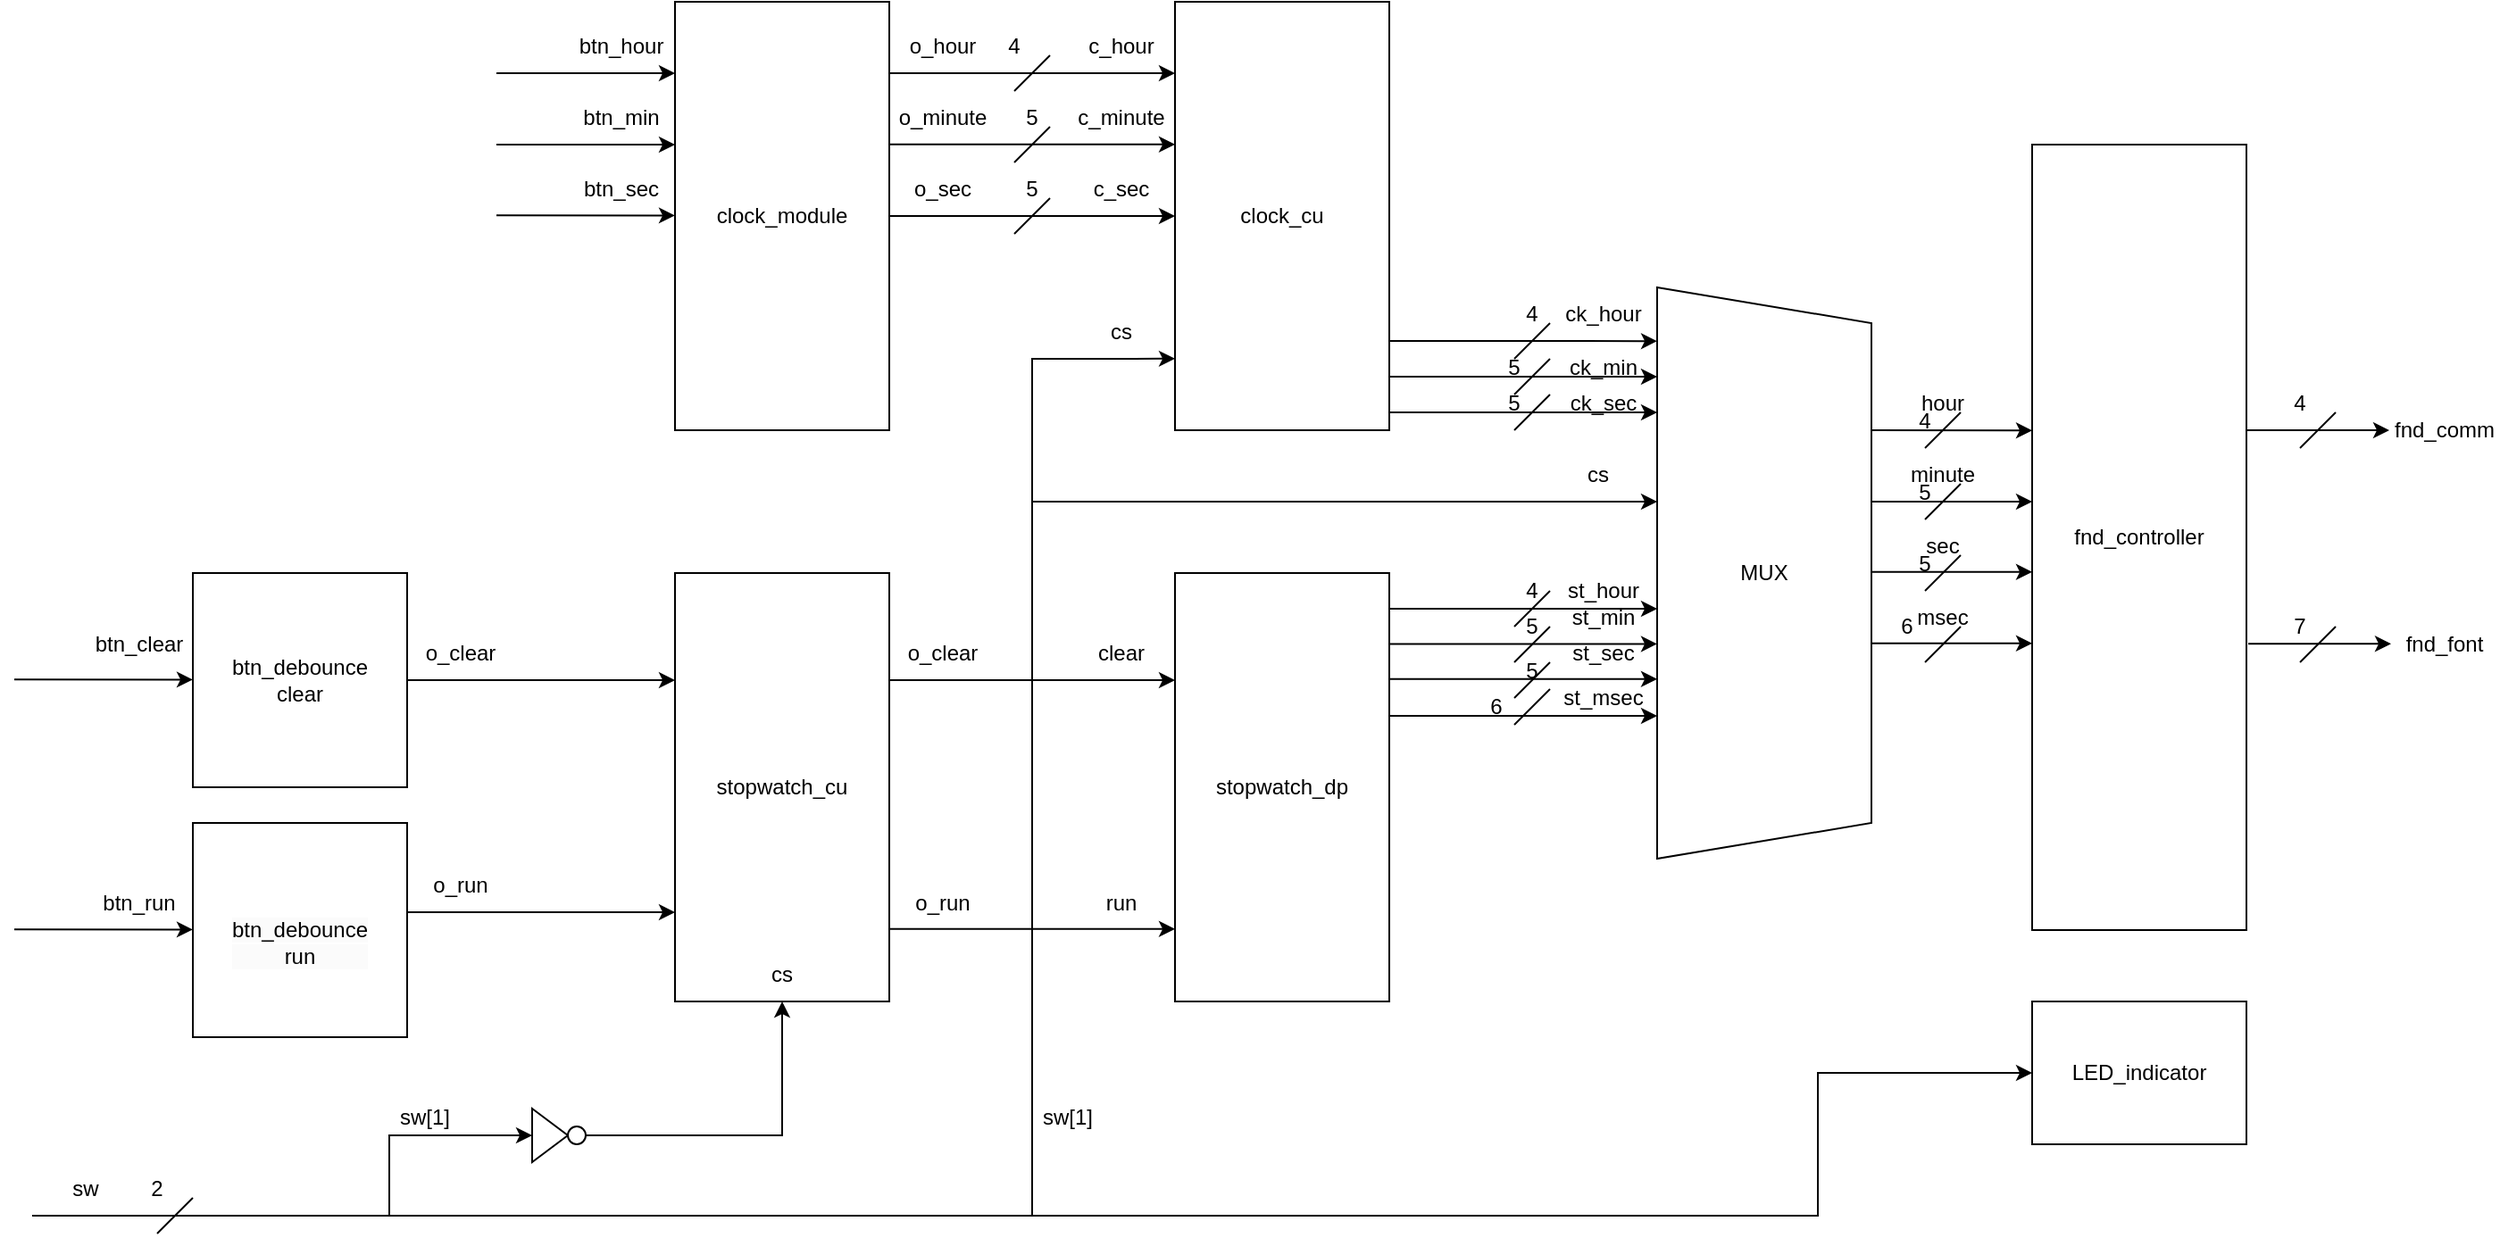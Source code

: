 <mxfile version="26.1.3">
  <diagram name="페이지-1" id="EPLfaW-TXkGGqRJnJZcP">
    <mxGraphModel dx="2012" dy="647" grid="1" gridSize="10" guides="1" tooltips="1" connect="1" arrows="1" fold="1" page="1" pageScale="1" pageWidth="827" pageHeight="1169" math="0" shadow="0">
      <root>
        <mxCell id="0" />
        <mxCell id="1" parent="0" />
        <mxCell id="nv1rookt5dxCsIez9P6t-1" value="btn_debounce&lt;div&gt;clear&lt;/div&gt;" style="rounded=0;whiteSpace=wrap;html=1;" parent="1" vertex="1">
          <mxGeometry x="10" y="560" width="120" height="120" as="geometry" />
        </mxCell>
        <mxCell id="nv1rookt5dxCsIez9P6t-2" value="&lt;br&gt;&lt;span style=&quot;color: rgb(0, 0, 0); font-family: Helvetica; font-size: 12px; font-style: normal; font-variant-ligatures: normal; font-variant-caps: normal; font-weight: 400; letter-spacing: normal; orphans: 2; text-align: center; text-indent: 0px; text-transform: none; widows: 2; word-spacing: 0px; -webkit-text-stroke-width: 0px; white-space: normal; background-color: rgb(251, 251, 251); text-decoration-thickness: initial; text-decoration-style: initial; text-decoration-color: initial; float: none; display: inline !important;&quot;&gt;btn_debounce&lt;/span&gt;&lt;div style=&quot;forced-color-adjust: none; color: rgb(0, 0, 0); font-family: Helvetica; font-size: 12px; font-style: normal; font-variant-ligatures: normal; font-variant-caps: normal; font-weight: 400; letter-spacing: normal; orphans: 2; text-align: center; text-indent: 0px; text-transform: none; widows: 2; word-spacing: 0px; -webkit-text-stroke-width: 0px; white-space: normal; background-color: rgb(251, 251, 251); text-decoration-thickness: initial; text-decoration-style: initial; text-decoration-color: initial;&quot;&gt;run&lt;/div&gt;" style="rounded=0;whiteSpace=wrap;html=1;" parent="1" vertex="1">
          <mxGeometry x="10" y="700" width="120" height="120" as="geometry" />
        </mxCell>
        <mxCell id="nv1rookt5dxCsIez9P6t-4" value="clock_module" style="rounded=0;whiteSpace=wrap;html=1;" parent="1" vertex="1">
          <mxGeometry x="280" y="240" width="120" height="240" as="geometry" />
        </mxCell>
        <mxCell id="nv1rookt5dxCsIez9P6t-5" value="stopwatch_cu" style="rounded=0;whiteSpace=wrap;html=1;" parent="1" vertex="1">
          <mxGeometry x="280" y="560" width="120" height="240" as="geometry" />
        </mxCell>
        <mxCell id="nv1rookt5dxCsIez9P6t-6" value="clock_cu" style="rounded=0;whiteSpace=wrap;html=1;" parent="1" vertex="1">
          <mxGeometry x="560" y="240" width="120" height="240" as="geometry" />
        </mxCell>
        <mxCell id="nv1rookt5dxCsIez9P6t-7" value="stopwatch_dp" style="rounded=0;whiteSpace=wrap;html=1;" parent="1" vertex="1">
          <mxGeometry x="560" y="560" width="120" height="240" as="geometry" />
        </mxCell>
        <mxCell id="nv1rookt5dxCsIez9P6t-8" value="" style="shape=trapezoid;perimeter=trapezoidPerimeter;whiteSpace=wrap;html=1;fixedSize=1;rotation=90;" parent="1" vertex="1">
          <mxGeometry x="730" y="500" width="320" height="120" as="geometry" />
        </mxCell>
        <mxCell id="nv1rookt5dxCsIez9P6t-9" value="fnd_controller" style="rounded=0;whiteSpace=wrap;html=1;" parent="1" vertex="1">
          <mxGeometry x="1040" y="320" width="120" height="440" as="geometry" />
        </mxCell>
        <mxCell id="nv1rookt5dxCsIez9P6t-11" value="LED_indicator" style="rounded=0;whiteSpace=wrap;html=1;" parent="1" vertex="1">
          <mxGeometry x="1040" y="800" width="120" height="80" as="geometry" />
        </mxCell>
        <mxCell id="nv1rookt5dxCsIez9P6t-12" value="" style="endArrow=classic;html=1;rounded=0;entryX=0;entryY=0.667;entryDx=0;entryDy=0;entryPerimeter=0;" parent="1" edge="1">
          <mxGeometry width="50" height="50" relative="1" as="geometry">
            <mxPoint x="-90" y="619.66" as="sourcePoint" />
            <mxPoint x="10" y="619.7" as="targetPoint" />
          </mxGeometry>
        </mxCell>
        <mxCell id="nv1rookt5dxCsIez9P6t-13" value="" style="endArrow=classic;html=1;rounded=0;entryX=0;entryY=0.667;entryDx=0;entryDy=0;entryPerimeter=0;" parent="1" edge="1">
          <mxGeometry width="50" height="50" relative="1" as="geometry">
            <mxPoint x="-90" y="759.66" as="sourcePoint" />
            <mxPoint x="10" y="759.7" as="targetPoint" />
          </mxGeometry>
        </mxCell>
        <mxCell id="nv1rookt5dxCsIez9P6t-14" value="" style="endArrow=classic;html=1;rounded=0;entryX=0;entryY=0.25;entryDx=0;entryDy=0;" parent="1" target="nv1rookt5dxCsIez9P6t-5" edge="1">
          <mxGeometry width="50" height="50" relative="1" as="geometry">
            <mxPoint x="130" y="620" as="sourcePoint" />
            <mxPoint x="180" y="570" as="targetPoint" />
          </mxGeometry>
        </mxCell>
        <mxCell id="nv1rookt5dxCsIez9P6t-15" value="" style="endArrow=classic;html=1;rounded=0;entryX=0;entryY=0.25;entryDx=0;entryDy=0;" parent="1" edge="1">
          <mxGeometry width="50" height="50" relative="1" as="geometry">
            <mxPoint x="130" y="750" as="sourcePoint" />
            <mxPoint x="280" y="750" as="targetPoint" />
          </mxGeometry>
        </mxCell>
        <mxCell id="nv1rookt5dxCsIez9P6t-17" value="" style="endArrow=classic;html=1;rounded=0;entryX=0;entryY=0.667;entryDx=0;entryDy=0;entryPerimeter=0;" parent="1" edge="1">
          <mxGeometry width="50" height="50" relative="1" as="geometry">
            <mxPoint x="180" y="280.0" as="sourcePoint" />
            <mxPoint x="280" y="280.04" as="targetPoint" />
          </mxGeometry>
        </mxCell>
        <mxCell id="nv1rookt5dxCsIez9P6t-18" value="" style="endArrow=classic;html=1;rounded=0;entryX=0;entryY=0.667;entryDx=0;entryDy=0;entryPerimeter=0;" parent="1" edge="1">
          <mxGeometry width="50" height="50" relative="1" as="geometry">
            <mxPoint x="180" y="320.0" as="sourcePoint" />
            <mxPoint x="280" y="320.04" as="targetPoint" />
          </mxGeometry>
        </mxCell>
        <mxCell id="nv1rookt5dxCsIez9P6t-19" value="" style="endArrow=classic;html=1;rounded=0;entryX=0;entryY=0.667;entryDx=0;entryDy=0;entryPerimeter=0;" parent="1" edge="1">
          <mxGeometry width="50" height="50" relative="1" as="geometry">
            <mxPoint x="180" y="359.66" as="sourcePoint" />
            <mxPoint x="280" y="359.7" as="targetPoint" />
          </mxGeometry>
        </mxCell>
        <mxCell id="nv1rookt5dxCsIez9P6t-20" value="btn_clear" style="text;html=1;align=center;verticalAlign=middle;whiteSpace=wrap;rounded=0;" parent="1" vertex="1">
          <mxGeometry x="-50" y="585" width="60" height="30" as="geometry" />
        </mxCell>
        <mxCell id="nv1rookt5dxCsIez9P6t-21" value="btn_run" style="text;html=1;align=center;verticalAlign=middle;whiteSpace=wrap;rounded=0;" parent="1" vertex="1">
          <mxGeometry x="-50" y="730" width="60" height="30" as="geometry" />
        </mxCell>
        <mxCell id="nv1rookt5dxCsIez9P6t-22" value="btn_hour" style="text;html=1;align=center;verticalAlign=middle;whiteSpace=wrap;rounded=0;" parent="1" vertex="1">
          <mxGeometry x="220" y="250" width="60" height="30" as="geometry" />
        </mxCell>
        <mxCell id="nv1rookt5dxCsIez9P6t-23" value="btn_min" style="text;html=1;align=center;verticalAlign=middle;whiteSpace=wrap;rounded=0;" parent="1" vertex="1">
          <mxGeometry x="220" y="290" width="60" height="30" as="geometry" />
        </mxCell>
        <mxCell id="nv1rookt5dxCsIez9P6t-24" value="btn_sec" style="text;html=1;align=center;verticalAlign=middle;whiteSpace=wrap;rounded=0;" parent="1" vertex="1">
          <mxGeometry x="220" y="330" width="60" height="30" as="geometry" />
        </mxCell>
        <mxCell id="nv1rookt5dxCsIez9P6t-26" value="" style="endArrow=classic;html=1;rounded=0;entryX=0;entryY=0.333;entryDx=0;entryDy=0;entryPerimeter=0;exitX=0.996;exitY=0.333;exitDx=0;exitDy=0;exitPerimeter=0;" parent="1" source="nv1rookt5dxCsIez9P6t-4" target="nv1rookt5dxCsIez9P6t-6" edge="1">
          <mxGeometry width="50" height="50" relative="1" as="geometry">
            <mxPoint x="420" y="320.0" as="sourcePoint" />
            <mxPoint x="520" y="320.04" as="targetPoint" />
          </mxGeometry>
        </mxCell>
        <mxCell id="nv1rookt5dxCsIez9P6t-27" value="" style="endArrow=classic;html=1;rounded=0;entryX=0;entryY=0.5;entryDx=0;entryDy=0;exitX=1;exitY=0.5;exitDx=0;exitDy=0;" parent="1" source="nv1rookt5dxCsIez9P6t-4" target="nv1rookt5dxCsIez9P6t-6" edge="1">
          <mxGeometry width="50" height="50" relative="1" as="geometry">
            <mxPoint x="420" y="359.66" as="sourcePoint" />
            <mxPoint x="520" y="359.7" as="targetPoint" />
          </mxGeometry>
        </mxCell>
        <mxCell id="nv1rookt5dxCsIez9P6t-28" value="o_hour" style="text;html=1;align=center;verticalAlign=middle;whiteSpace=wrap;rounded=0;" parent="1" vertex="1">
          <mxGeometry x="400" y="250" width="60" height="30" as="geometry" />
        </mxCell>
        <mxCell id="nv1rookt5dxCsIez9P6t-29" value="o_minute" style="text;html=1;align=center;verticalAlign=middle;whiteSpace=wrap;rounded=0;" parent="1" vertex="1">
          <mxGeometry x="400" y="290" width="60" height="30" as="geometry" />
        </mxCell>
        <mxCell id="nv1rookt5dxCsIez9P6t-30" value="o_sec" style="text;html=1;align=center;verticalAlign=middle;whiteSpace=wrap;rounded=0;" parent="1" vertex="1">
          <mxGeometry x="400" y="330" width="60" height="30" as="geometry" />
        </mxCell>
        <mxCell id="nv1rookt5dxCsIez9P6t-32" value="c_hour" style="text;html=1;align=center;verticalAlign=middle;whiteSpace=wrap;rounded=0;" parent="1" vertex="1">
          <mxGeometry x="500" y="250" width="60" height="30" as="geometry" />
        </mxCell>
        <mxCell id="nv1rookt5dxCsIez9P6t-33" value="c_minute" style="text;html=1;align=center;verticalAlign=middle;whiteSpace=wrap;rounded=0;" parent="1" vertex="1">
          <mxGeometry x="500" y="290" width="60" height="30" as="geometry" />
        </mxCell>
        <mxCell id="nv1rookt5dxCsIez9P6t-34" value="c_sec" style="text;html=1;align=center;verticalAlign=middle;whiteSpace=wrap;rounded=0;" parent="1" vertex="1">
          <mxGeometry x="500" y="330" width="60" height="30" as="geometry" />
        </mxCell>
        <mxCell id="LRJoukcufkUF9YsDqfzW-1" value="o_clear" style="text;html=1;align=center;verticalAlign=middle;whiteSpace=wrap;rounded=0;" vertex="1" parent="1">
          <mxGeometry x="130" y="590" width="60" height="30" as="geometry" />
        </mxCell>
        <mxCell id="LRJoukcufkUF9YsDqfzW-2" value="o_run" style="text;html=1;align=center;verticalAlign=middle;whiteSpace=wrap;rounded=0;" vertex="1" parent="1">
          <mxGeometry x="130" y="720" width="60" height="30" as="geometry" />
        </mxCell>
        <mxCell id="LRJoukcufkUF9YsDqfzW-3" value="" style="endArrow=classic;html=1;rounded=0;entryX=0;entryY=0.25;entryDx=0;entryDy=0;" edge="1" parent="1" target="nv1rookt5dxCsIez9P6t-7">
          <mxGeometry width="50" height="50" relative="1" as="geometry">
            <mxPoint x="400" y="620" as="sourcePoint" />
            <mxPoint x="450" y="570" as="targetPoint" />
          </mxGeometry>
        </mxCell>
        <mxCell id="LRJoukcufkUF9YsDqfzW-4" value="" style="endArrow=classic;html=1;rounded=0;entryX=0;entryY=0.25;entryDx=0;entryDy=0;" edge="1" parent="1">
          <mxGeometry width="50" height="50" relative="1" as="geometry">
            <mxPoint x="400" y="759.43" as="sourcePoint" />
            <mxPoint x="560" y="759.43" as="targetPoint" />
          </mxGeometry>
        </mxCell>
        <mxCell id="LRJoukcufkUF9YsDqfzW-5" value="" style="endArrow=classic;html=1;rounded=0;entryX=1;entryY=1;entryDx=0;entryDy=0;" edge="1" parent="1" target="nv1rookt5dxCsIez9P6t-32">
          <mxGeometry width="50" height="50" relative="1" as="geometry">
            <mxPoint x="400" y="280" as="sourcePoint" />
            <mxPoint x="450" y="230" as="targetPoint" />
          </mxGeometry>
        </mxCell>
        <mxCell id="LRJoukcufkUF9YsDqfzW-6" value="o_clear" style="text;html=1;align=center;verticalAlign=middle;whiteSpace=wrap;rounded=0;" vertex="1" parent="1">
          <mxGeometry x="400" y="590" width="60" height="30" as="geometry" />
        </mxCell>
        <mxCell id="LRJoukcufkUF9YsDqfzW-7" value="o_run" style="text;html=1;align=center;verticalAlign=middle;whiteSpace=wrap;rounded=0;" vertex="1" parent="1">
          <mxGeometry x="400" y="730" width="60" height="30" as="geometry" />
        </mxCell>
        <mxCell id="LRJoukcufkUF9YsDqfzW-8" value="clear" style="text;html=1;align=center;verticalAlign=middle;whiteSpace=wrap;rounded=0;" vertex="1" parent="1">
          <mxGeometry x="500" y="590" width="60" height="30" as="geometry" />
        </mxCell>
        <mxCell id="LRJoukcufkUF9YsDqfzW-9" value="run" style="text;html=1;align=center;verticalAlign=middle;whiteSpace=wrap;rounded=0;" vertex="1" parent="1">
          <mxGeometry x="500" y="730" width="60" height="30" as="geometry" />
        </mxCell>
        <mxCell id="LRJoukcufkUF9YsDqfzW-11" value="" style="endArrow=classic;html=1;rounded=0;entryX=0.094;entryY=1;entryDx=0;entryDy=0;entryPerimeter=0;" edge="1" parent="1" target="nv1rookt5dxCsIez9P6t-8">
          <mxGeometry width="50" height="50" relative="1" as="geometry">
            <mxPoint x="680" y="430" as="sourcePoint" />
            <mxPoint x="730" y="380" as="targetPoint" />
          </mxGeometry>
        </mxCell>
        <mxCell id="LRJoukcufkUF9YsDqfzW-12" value="" style="endArrow=classic;html=1;rounded=0;entryX=0.094;entryY=1;entryDx=0;entryDy=0;entryPerimeter=0;" edge="1" parent="1">
          <mxGeometry width="50" height="50" relative="1" as="geometry">
            <mxPoint x="680" y="450" as="sourcePoint" />
            <mxPoint x="830" y="450" as="targetPoint" />
          </mxGeometry>
        </mxCell>
        <mxCell id="LRJoukcufkUF9YsDqfzW-13" value="" style="endArrow=classic;html=1;rounded=0;entryX=0.094;entryY=1;entryDx=0;entryDy=0;entryPerimeter=0;" edge="1" parent="1">
          <mxGeometry width="50" height="50" relative="1" as="geometry">
            <mxPoint x="680" y="470" as="sourcePoint" />
            <mxPoint x="830" y="470" as="targetPoint" />
          </mxGeometry>
        </mxCell>
        <mxCell id="LRJoukcufkUF9YsDqfzW-14" value="" style="endArrow=classic;html=1;rounded=0;entryX=0.094;entryY=1;entryDx=0;entryDy=0;entryPerimeter=0;" edge="1" parent="1">
          <mxGeometry width="50" height="50" relative="1" as="geometry">
            <mxPoint x="680" y="580" as="sourcePoint" />
            <mxPoint x="830" y="580" as="targetPoint" />
          </mxGeometry>
        </mxCell>
        <mxCell id="LRJoukcufkUF9YsDqfzW-15" value="" style="endArrow=classic;html=1;rounded=0;entryX=0.094;entryY=1;entryDx=0;entryDy=0;entryPerimeter=0;" edge="1" parent="1">
          <mxGeometry width="50" height="50" relative="1" as="geometry">
            <mxPoint x="680" y="599.71" as="sourcePoint" />
            <mxPoint x="830" y="599.71" as="targetPoint" />
          </mxGeometry>
        </mxCell>
        <mxCell id="LRJoukcufkUF9YsDqfzW-16" value="" style="endArrow=classic;html=1;rounded=0;entryX=0.094;entryY=1;entryDx=0;entryDy=0;entryPerimeter=0;" edge="1" parent="1">
          <mxGeometry width="50" height="50" relative="1" as="geometry">
            <mxPoint x="680" y="619.43" as="sourcePoint" />
            <mxPoint x="830" y="619.43" as="targetPoint" />
          </mxGeometry>
        </mxCell>
        <mxCell id="LRJoukcufkUF9YsDqfzW-17" value="" style="endArrow=classic;html=1;rounded=0;entryX=0.094;entryY=1;entryDx=0;entryDy=0;entryPerimeter=0;" edge="1" parent="1">
          <mxGeometry width="50" height="50" relative="1" as="geometry">
            <mxPoint x="680" y="640" as="sourcePoint" />
            <mxPoint x="830" y="640" as="targetPoint" />
          </mxGeometry>
        </mxCell>
        <mxCell id="LRJoukcufkUF9YsDqfzW-18" value="ck_hour" style="text;html=1;align=center;verticalAlign=middle;whiteSpace=wrap;rounded=0;" vertex="1" parent="1">
          <mxGeometry x="770" y="400" width="60" height="30" as="geometry" />
        </mxCell>
        <mxCell id="LRJoukcufkUF9YsDqfzW-19" value="ck_min" style="text;html=1;align=center;verticalAlign=middle;whiteSpace=wrap;rounded=0;" vertex="1" parent="1">
          <mxGeometry x="770" y="430" width="60" height="30" as="geometry" />
        </mxCell>
        <mxCell id="LRJoukcufkUF9YsDqfzW-20" value="ck_sec" style="text;html=1;align=center;verticalAlign=middle;whiteSpace=wrap;rounded=0;" vertex="1" parent="1">
          <mxGeometry x="770" y="450" width="60" height="30" as="geometry" />
        </mxCell>
        <mxCell id="LRJoukcufkUF9YsDqfzW-21" value="st_hour" style="text;html=1;align=center;verticalAlign=middle;whiteSpace=wrap;rounded=0;" vertex="1" parent="1">
          <mxGeometry x="770" y="555" width="60" height="30" as="geometry" />
        </mxCell>
        <mxCell id="LRJoukcufkUF9YsDqfzW-22" value="st_min" style="text;html=1;align=center;verticalAlign=middle;whiteSpace=wrap;rounded=0;" vertex="1" parent="1">
          <mxGeometry x="770" y="570" width="60" height="30" as="geometry" />
        </mxCell>
        <mxCell id="LRJoukcufkUF9YsDqfzW-23" value="st_sec" style="text;html=1;align=center;verticalAlign=middle;whiteSpace=wrap;rounded=0;" vertex="1" parent="1">
          <mxGeometry x="770" y="590" width="60" height="30" as="geometry" />
        </mxCell>
        <mxCell id="LRJoukcufkUF9YsDqfzW-24" value="st_msec" style="text;html=1;align=center;verticalAlign=middle;whiteSpace=wrap;rounded=0;" vertex="1" parent="1">
          <mxGeometry x="770" y="615" width="60" height="30" as="geometry" />
        </mxCell>
        <mxCell id="LRJoukcufkUF9YsDqfzW-25" value="MUX" style="text;html=1;align=center;verticalAlign=middle;whiteSpace=wrap;rounded=0;" vertex="1" parent="1">
          <mxGeometry x="860" y="545" width="60" height="30" as="geometry" />
        </mxCell>
        <mxCell id="LRJoukcufkUF9YsDqfzW-26" value="" style="endArrow=classic;html=1;rounded=0;entryX=0;entryY=0.364;entryDx=0;entryDy=0;entryPerimeter=0;" edge="1" parent="1" target="nv1rookt5dxCsIez9P6t-9">
          <mxGeometry width="50" height="50" relative="1" as="geometry">
            <mxPoint x="950" y="480" as="sourcePoint" />
            <mxPoint x="1000" y="430" as="targetPoint" />
          </mxGeometry>
        </mxCell>
        <mxCell id="LRJoukcufkUF9YsDqfzW-28" value="" style="endArrow=classic;html=1;rounded=0;entryX=0;entryY=0.364;entryDx=0;entryDy=0;entryPerimeter=0;" edge="1" parent="1">
          <mxGeometry width="50" height="50" relative="1" as="geometry">
            <mxPoint x="950" y="520" as="sourcePoint" />
            <mxPoint x="1040" y="520" as="targetPoint" />
          </mxGeometry>
        </mxCell>
        <mxCell id="LRJoukcufkUF9YsDqfzW-29" value="" style="endArrow=classic;html=1;rounded=0;entryX=0;entryY=0.364;entryDx=0;entryDy=0;entryPerimeter=0;" edge="1" parent="1">
          <mxGeometry width="50" height="50" relative="1" as="geometry">
            <mxPoint x="950" y="559.43" as="sourcePoint" />
            <mxPoint x="1040" y="559.43" as="targetPoint" />
          </mxGeometry>
        </mxCell>
        <mxCell id="LRJoukcufkUF9YsDqfzW-30" value="" style="endArrow=classic;html=1;rounded=0;entryX=0;entryY=0.364;entryDx=0;entryDy=0;entryPerimeter=0;" edge="1" parent="1">
          <mxGeometry width="50" height="50" relative="1" as="geometry">
            <mxPoint x="950" y="599.43" as="sourcePoint" />
            <mxPoint x="1040" y="599.43" as="targetPoint" />
          </mxGeometry>
        </mxCell>
        <mxCell id="LRJoukcufkUF9YsDqfzW-31" value="hour" style="text;html=1;align=center;verticalAlign=middle;whiteSpace=wrap;rounded=0;" vertex="1" parent="1">
          <mxGeometry x="960" y="450" width="60" height="30" as="geometry" />
        </mxCell>
        <mxCell id="LRJoukcufkUF9YsDqfzW-32" value="minute" style="text;html=1;align=center;verticalAlign=middle;whiteSpace=wrap;rounded=0;" vertex="1" parent="1">
          <mxGeometry x="960" y="490" width="60" height="30" as="geometry" />
        </mxCell>
        <mxCell id="LRJoukcufkUF9YsDqfzW-33" value="sec" style="text;html=1;align=center;verticalAlign=middle;whiteSpace=wrap;rounded=0;" vertex="1" parent="1">
          <mxGeometry x="960" y="530" width="60" height="30" as="geometry" />
        </mxCell>
        <mxCell id="LRJoukcufkUF9YsDqfzW-34" value="msec" style="text;html=1;align=center;verticalAlign=middle;whiteSpace=wrap;rounded=0;" vertex="1" parent="1">
          <mxGeometry x="960" y="570" width="60" height="30" as="geometry" />
        </mxCell>
        <mxCell id="LRJoukcufkUF9YsDqfzW-35" value="" style="endArrow=none;html=1;rounded=0;" edge="1" parent="1">
          <mxGeometry width="50" height="50" relative="1" as="geometry">
            <mxPoint x="750" y="440" as="sourcePoint" />
            <mxPoint x="770" y="420" as="targetPoint" />
          </mxGeometry>
        </mxCell>
        <mxCell id="LRJoukcufkUF9YsDqfzW-36" value="" style="endArrow=none;html=1;rounded=0;" edge="1" parent="1">
          <mxGeometry width="50" height="50" relative="1" as="geometry">
            <mxPoint x="750" y="460" as="sourcePoint" />
            <mxPoint x="770" y="440" as="targetPoint" />
          </mxGeometry>
        </mxCell>
        <mxCell id="LRJoukcufkUF9YsDqfzW-37" value="" style="endArrow=none;html=1;rounded=0;" edge="1" parent="1">
          <mxGeometry width="50" height="50" relative="1" as="geometry">
            <mxPoint x="750" y="480" as="sourcePoint" />
            <mxPoint x="770" y="460" as="targetPoint" />
          </mxGeometry>
        </mxCell>
        <mxCell id="LRJoukcufkUF9YsDqfzW-38" value="" style="endArrow=none;html=1;rounded=0;" edge="1" parent="1">
          <mxGeometry width="50" height="50" relative="1" as="geometry">
            <mxPoint x="750" y="590" as="sourcePoint" />
            <mxPoint x="770" y="570" as="targetPoint" />
          </mxGeometry>
        </mxCell>
        <mxCell id="LRJoukcufkUF9YsDqfzW-39" value="" style="endArrow=none;html=1;rounded=0;" edge="1" parent="1">
          <mxGeometry width="50" height="50" relative="1" as="geometry">
            <mxPoint x="750" y="610" as="sourcePoint" />
            <mxPoint x="770" y="590" as="targetPoint" />
          </mxGeometry>
        </mxCell>
        <mxCell id="LRJoukcufkUF9YsDqfzW-40" value="" style="endArrow=none;html=1;rounded=0;" edge="1" parent="1">
          <mxGeometry width="50" height="50" relative="1" as="geometry">
            <mxPoint x="750" y="630" as="sourcePoint" />
            <mxPoint x="770" y="610" as="targetPoint" />
          </mxGeometry>
        </mxCell>
        <mxCell id="LRJoukcufkUF9YsDqfzW-41" value="" style="endArrow=none;html=1;rounded=0;" edge="1" parent="1">
          <mxGeometry width="50" height="50" relative="1" as="geometry">
            <mxPoint x="750" y="645" as="sourcePoint" />
            <mxPoint x="770" y="625" as="targetPoint" />
          </mxGeometry>
        </mxCell>
        <mxCell id="LRJoukcufkUF9YsDqfzW-42" value="" style="endArrow=none;html=1;rounded=0;" edge="1" parent="1">
          <mxGeometry width="50" height="50" relative="1" as="geometry">
            <mxPoint x="980" y="490" as="sourcePoint" />
            <mxPoint x="1000" y="470" as="targetPoint" />
          </mxGeometry>
        </mxCell>
        <mxCell id="LRJoukcufkUF9YsDqfzW-43" value="" style="endArrow=none;html=1;rounded=0;" edge="1" parent="1">
          <mxGeometry width="50" height="50" relative="1" as="geometry">
            <mxPoint x="980" y="530" as="sourcePoint" />
            <mxPoint x="1000" y="510" as="targetPoint" />
          </mxGeometry>
        </mxCell>
        <mxCell id="LRJoukcufkUF9YsDqfzW-44" value="" style="endArrow=none;html=1;rounded=0;" edge="1" parent="1">
          <mxGeometry width="50" height="50" relative="1" as="geometry">
            <mxPoint x="980" y="570" as="sourcePoint" />
            <mxPoint x="1000" y="550" as="targetPoint" />
          </mxGeometry>
        </mxCell>
        <mxCell id="LRJoukcufkUF9YsDqfzW-45" value="" style="endArrow=none;html=1;rounded=0;" edge="1" parent="1">
          <mxGeometry width="50" height="50" relative="1" as="geometry">
            <mxPoint x="980" y="610" as="sourcePoint" />
            <mxPoint x="1000" y="590" as="targetPoint" />
          </mxGeometry>
        </mxCell>
        <mxCell id="LRJoukcufkUF9YsDqfzW-46" value="4" style="text;html=1;align=center;verticalAlign=middle;whiteSpace=wrap;rounded=0;" vertex="1" parent="1">
          <mxGeometry x="730" y="400" width="60" height="30" as="geometry" />
        </mxCell>
        <mxCell id="LRJoukcufkUF9YsDqfzW-48" value="5" style="text;html=1;align=center;verticalAlign=middle;whiteSpace=wrap;rounded=0;" vertex="1" parent="1">
          <mxGeometry x="720" y="430" width="60" height="30" as="geometry" />
        </mxCell>
        <mxCell id="LRJoukcufkUF9YsDqfzW-50" value="5" style="text;html=1;align=center;verticalAlign=middle;whiteSpace=wrap;rounded=0;" vertex="1" parent="1">
          <mxGeometry x="720" y="450" width="60" height="30" as="geometry" />
        </mxCell>
        <mxCell id="LRJoukcufkUF9YsDqfzW-51" value="4" style="text;html=1;align=center;verticalAlign=middle;whiteSpace=wrap;rounded=0;" vertex="1" parent="1">
          <mxGeometry x="730" y="555" width="60" height="30" as="geometry" />
        </mxCell>
        <mxCell id="LRJoukcufkUF9YsDqfzW-52" value="4" style="text;html=1;align=center;verticalAlign=middle;whiteSpace=wrap;rounded=0;" vertex="1" parent="1">
          <mxGeometry x="950" y="460" width="60" height="30" as="geometry" />
        </mxCell>
        <mxCell id="LRJoukcufkUF9YsDqfzW-53" value="5" style="text;html=1;align=center;verticalAlign=middle;whiteSpace=wrap;rounded=0;" vertex="1" parent="1">
          <mxGeometry x="730" y="575" width="60" height="30" as="geometry" />
        </mxCell>
        <mxCell id="LRJoukcufkUF9YsDqfzW-54" value="5" style="text;html=1;align=center;verticalAlign=middle;whiteSpace=wrap;rounded=0;" vertex="1" parent="1">
          <mxGeometry x="730" y="600" width="60" height="30" as="geometry" />
        </mxCell>
        <mxCell id="LRJoukcufkUF9YsDqfzW-56" value="5" style="text;html=1;align=center;verticalAlign=middle;whiteSpace=wrap;rounded=0;" vertex="1" parent="1">
          <mxGeometry x="950" y="500" width="60" height="30" as="geometry" />
        </mxCell>
        <mxCell id="LRJoukcufkUF9YsDqfzW-59" value="5" style="text;html=1;align=center;verticalAlign=middle;whiteSpace=wrap;rounded=0;" vertex="1" parent="1">
          <mxGeometry x="950" y="540" width="60" height="30" as="geometry" />
        </mxCell>
        <mxCell id="LRJoukcufkUF9YsDqfzW-60" value="6" style="text;html=1;align=center;verticalAlign=middle;whiteSpace=wrap;rounded=0;" vertex="1" parent="1">
          <mxGeometry x="940" y="575" width="60" height="30" as="geometry" />
        </mxCell>
        <mxCell id="LRJoukcufkUF9YsDqfzW-62" value="6" style="text;html=1;align=center;verticalAlign=middle;whiteSpace=wrap;rounded=0;" vertex="1" parent="1">
          <mxGeometry x="710" y="620" width="60" height="30" as="geometry" />
        </mxCell>
        <mxCell id="LRJoukcufkUF9YsDqfzW-63" value="" style="endArrow=none;html=1;rounded=0;" edge="1" parent="1">
          <mxGeometry width="50" height="50" relative="1" as="geometry">
            <mxPoint x="470" y="290" as="sourcePoint" />
            <mxPoint x="490" y="270" as="targetPoint" />
          </mxGeometry>
        </mxCell>
        <mxCell id="LRJoukcufkUF9YsDqfzW-64" value="" style="endArrow=none;html=1;rounded=0;" edge="1" parent="1">
          <mxGeometry width="50" height="50" relative="1" as="geometry">
            <mxPoint x="470" y="330" as="sourcePoint" />
            <mxPoint x="490" y="310" as="targetPoint" />
          </mxGeometry>
        </mxCell>
        <mxCell id="LRJoukcufkUF9YsDqfzW-65" value="" style="endArrow=none;html=1;rounded=0;" edge="1" parent="1">
          <mxGeometry width="50" height="50" relative="1" as="geometry">
            <mxPoint x="470" y="370" as="sourcePoint" />
            <mxPoint x="490" y="350" as="targetPoint" />
          </mxGeometry>
        </mxCell>
        <mxCell id="LRJoukcufkUF9YsDqfzW-66" value="4" style="text;html=1;align=center;verticalAlign=middle;whiteSpace=wrap;rounded=0;" vertex="1" parent="1">
          <mxGeometry x="440" y="250" width="60" height="30" as="geometry" />
        </mxCell>
        <mxCell id="LRJoukcufkUF9YsDqfzW-67" value="5" style="text;html=1;align=center;verticalAlign=middle;whiteSpace=wrap;rounded=0;" vertex="1" parent="1">
          <mxGeometry x="450" y="290" width="60" height="30" as="geometry" />
        </mxCell>
        <mxCell id="LRJoukcufkUF9YsDqfzW-68" value="5" style="text;html=1;align=center;verticalAlign=middle;whiteSpace=wrap;rounded=0;" vertex="1" parent="1">
          <mxGeometry x="450" y="330" width="60" height="30" as="geometry" />
        </mxCell>
        <mxCell id="LRJoukcufkUF9YsDqfzW-70" value="" style="endArrow=classic;html=1;rounded=0;" edge="1" parent="1">
          <mxGeometry width="50" height="50" relative="1" as="geometry">
            <mxPoint x="1160" y="480" as="sourcePoint" />
            <mxPoint x="1240" y="480" as="targetPoint" />
          </mxGeometry>
        </mxCell>
        <mxCell id="LRJoukcufkUF9YsDqfzW-71" value="" style="endArrow=classic;html=1;rounded=0;" edge="1" parent="1">
          <mxGeometry width="50" height="50" relative="1" as="geometry">
            <mxPoint x="1161" y="599.66" as="sourcePoint" />
            <mxPoint x="1241" y="599.66" as="targetPoint" />
          </mxGeometry>
        </mxCell>
        <mxCell id="LRJoukcufkUF9YsDqfzW-74" value="" style="endArrow=none;html=1;rounded=0;" edge="1" parent="1">
          <mxGeometry width="50" height="50" relative="1" as="geometry">
            <mxPoint x="1190" y="490" as="sourcePoint" />
            <mxPoint x="1210" y="470" as="targetPoint" />
          </mxGeometry>
        </mxCell>
        <mxCell id="LRJoukcufkUF9YsDqfzW-76" value="" style="endArrow=none;html=1;rounded=0;" edge="1" parent="1">
          <mxGeometry width="50" height="50" relative="1" as="geometry">
            <mxPoint x="1190" y="610" as="sourcePoint" />
            <mxPoint x="1210" y="590" as="targetPoint" />
          </mxGeometry>
        </mxCell>
        <mxCell id="LRJoukcufkUF9YsDqfzW-77" value="fnd_comm" style="text;html=1;align=center;verticalAlign=middle;whiteSpace=wrap;rounded=0;" vertex="1" parent="1">
          <mxGeometry x="1241" y="460" width="60" height="40" as="geometry" />
        </mxCell>
        <mxCell id="LRJoukcufkUF9YsDqfzW-78" value="fnd_font" style="text;html=1;align=center;verticalAlign=middle;whiteSpace=wrap;rounded=0;" vertex="1" parent="1">
          <mxGeometry x="1241" y="585" width="60" height="30" as="geometry" />
        </mxCell>
        <mxCell id="LRJoukcufkUF9YsDqfzW-79" value="4" style="text;html=1;align=center;verticalAlign=middle;whiteSpace=wrap;rounded=0;" vertex="1" parent="1">
          <mxGeometry x="1160" y="450" width="60" height="30" as="geometry" />
        </mxCell>
        <mxCell id="LRJoukcufkUF9YsDqfzW-80" value="7" style="text;html=1;align=center;verticalAlign=middle;whiteSpace=wrap;rounded=0;" vertex="1" parent="1">
          <mxGeometry x="1160" y="575" width="60" height="30" as="geometry" />
        </mxCell>
        <mxCell id="LRJoukcufkUF9YsDqfzW-81" value="" style="endArrow=classic;html=1;rounded=0;entryX=0;entryY=0.5;entryDx=0;entryDy=0;" edge="1" parent="1" target="nv1rookt5dxCsIez9P6t-11">
          <mxGeometry width="50" height="50" relative="1" as="geometry">
            <mxPoint x="-80" y="920" as="sourcePoint" />
            <mxPoint x="400" y="920" as="targetPoint" />
            <Array as="points">
              <mxPoint x="920" y="920" />
              <mxPoint x="920" y="840" />
            </Array>
          </mxGeometry>
        </mxCell>
        <mxCell id="LRJoukcufkUF9YsDqfzW-83" value="" style="endArrow=none;html=1;rounded=0;" edge="1" parent="1">
          <mxGeometry width="50" height="50" relative="1" as="geometry">
            <mxPoint x="-10" y="930" as="sourcePoint" />
            <mxPoint x="10" y="910" as="targetPoint" />
          </mxGeometry>
        </mxCell>
        <mxCell id="LRJoukcufkUF9YsDqfzW-85" value="2" style="text;html=1;align=center;verticalAlign=middle;whiteSpace=wrap;rounded=0;" vertex="1" parent="1">
          <mxGeometry x="-40" y="890" width="60" height="30" as="geometry" />
        </mxCell>
        <mxCell id="LRJoukcufkUF9YsDqfzW-86" value="sw" style="text;html=1;align=center;verticalAlign=middle;whiteSpace=wrap;rounded=0;" vertex="1" parent="1">
          <mxGeometry x="-80" y="890" width="60" height="30" as="geometry" />
        </mxCell>
        <mxCell id="LRJoukcufkUF9YsDqfzW-87" value="" style="triangle;whiteSpace=wrap;html=1;" vertex="1" parent="1">
          <mxGeometry x="200" y="860" width="20" height="30" as="geometry" />
        </mxCell>
        <mxCell id="LRJoukcufkUF9YsDqfzW-89" style="edgeStyle=orthogonalEdgeStyle;rounded=0;orthogonalLoop=1;jettySize=auto;html=1;entryX=0.5;entryY=1;entryDx=0;entryDy=0;" edge="1" parent="1" source="LRJoukcufkUF9YsDqfzW-88" target="nv1rookt5dxCsIez9P6t-5">
          <mxGeometry relative="1" as="geometry" />
        </mxCell>
        <mxCell id="LRJoukcufkUF9YsDqfzW-88" value="" style="ellipse;whiteSpace=wrap;html=1;aspect=fixed;" vertex="1" parent="1">
          <mxGeometry x="220" y="870" width="10" height="10" as="geometry" />
        </mxCell>
        <mxCell id="LRJoukcufkUF9YsDqfzW-91" value="" style="endArrow=classic;html=1;rounded=0;entryX=0;entryY=0.5;entryDx=0;entryDy=0;" edge="1" parent="1" target="LRJoukcufkUF9YsDqfzW-87">
          <mxGeometry width="50" height="50" relative="1" as="geometry">
            <mxPoint x="120" y="920" as="sourcePoint" />
            <mxPoint x="170" y="870" as="targetPoint" />
            <Array as="points">
              <mxPoint x="120" y="875" />
            </Array>
          </mxGeometry>
        </mxCell>
        <mxCell id="LRJoukcufkUF9YsDqfzW-92" value="sw[1]" style="text;html=1;align=center;verticalAlign=middle;whiteSpace=wrap;rounded=0;" vertex="1" parent="1">
          <mxGeometry x="110" y="850" width="60" height="30" as="geometry" />
        </mxCell>
        <mxCell id="LRJoukcufkUF9YsDqfzW-93" value="cs" style="text;html=1;align=center;verticalAlign=middle;whiteSpace=wrap;rounded=0;" vertex="1" parent="1">
          <mxGeometry x="310" y="770" width="60" height="30" as="geometry" />
        </mxCell>
        <mxCell id="LRJoukcufkUF9YsDqfzW-94" value="" style="endArrow=classic;html=1;rounded=0;entryX=0;entryY=0.833;entryDx=0;entryDy=0;entryPerimeter=0;" edge="1" parent="1" target="nv1rookt5dxCsIez9P6t-6">
          <mxGeometry width="50" height="50" relative="1" as="geometry">
            <mxPoint x="480" y="920" as="sourcePoint" />
            <mxPoint x="530" y="870" as="targetPoint" />
            <Array as="points">
              <mxPoint x="480" y="440" />
            </Array>
          </mxGeometry>
        </mxCell>
        <mxCell id="LRJoukcufkUF9YsDqfzW-99" value="sw[1]" style="text;html=1;align=center;verticalAlign=middle;whiteSpace=wrap;rounded=0;" vertex="1" parent="1">
          <mxGeometry x="470" y="850" width="60" height="30" as="geometry" />
        </mxCell>
        <mxCell id="LRJoukcufkUF9YsDqfzW-100" value="" style="endArrow=classic;html=1;rounded=0;entryX=0.375;entryY=1;entryDx=0;entryDy=0;entryPerimeter=0;" edge="1" parent="1" target="nv1rookt5dxCsIez9P6t-8">
          <mxGeometry width="50" height="50" relative="1" as="geometry">
            <mxPoint x="480" y="520" as="sourcePoint" />
            <mxPoint x="530" y="470" as="targetPoint" />
          </mxGeometry>
        </mxCell>
        <mxCell id="LRJoukcufkUF9YsDqfzW-101" value="cs" style="text;html=1;align=center;verticalAlign=middle;whiteSpace=wrap;rounded=0;" vertex="1" parent="1">
          <mxGeometry x="500" y="410" width="60" height="30" as="geometry" />
        </mxCell>
        <mxCell id="LRJoukcufkUF9YsDqfzW-102" value="cs" style="text;html=1;align=center;verticalAlign=middle;whiteSpace=wrap;rounded=0;" vertex="1" parent="1">
          <mxGeometry x="767" y="490" width="60" height="30" as="geometry" />
        </mxCell>
      </root>
    </mxGraphModel>
  </diagram>
</mxfile>
